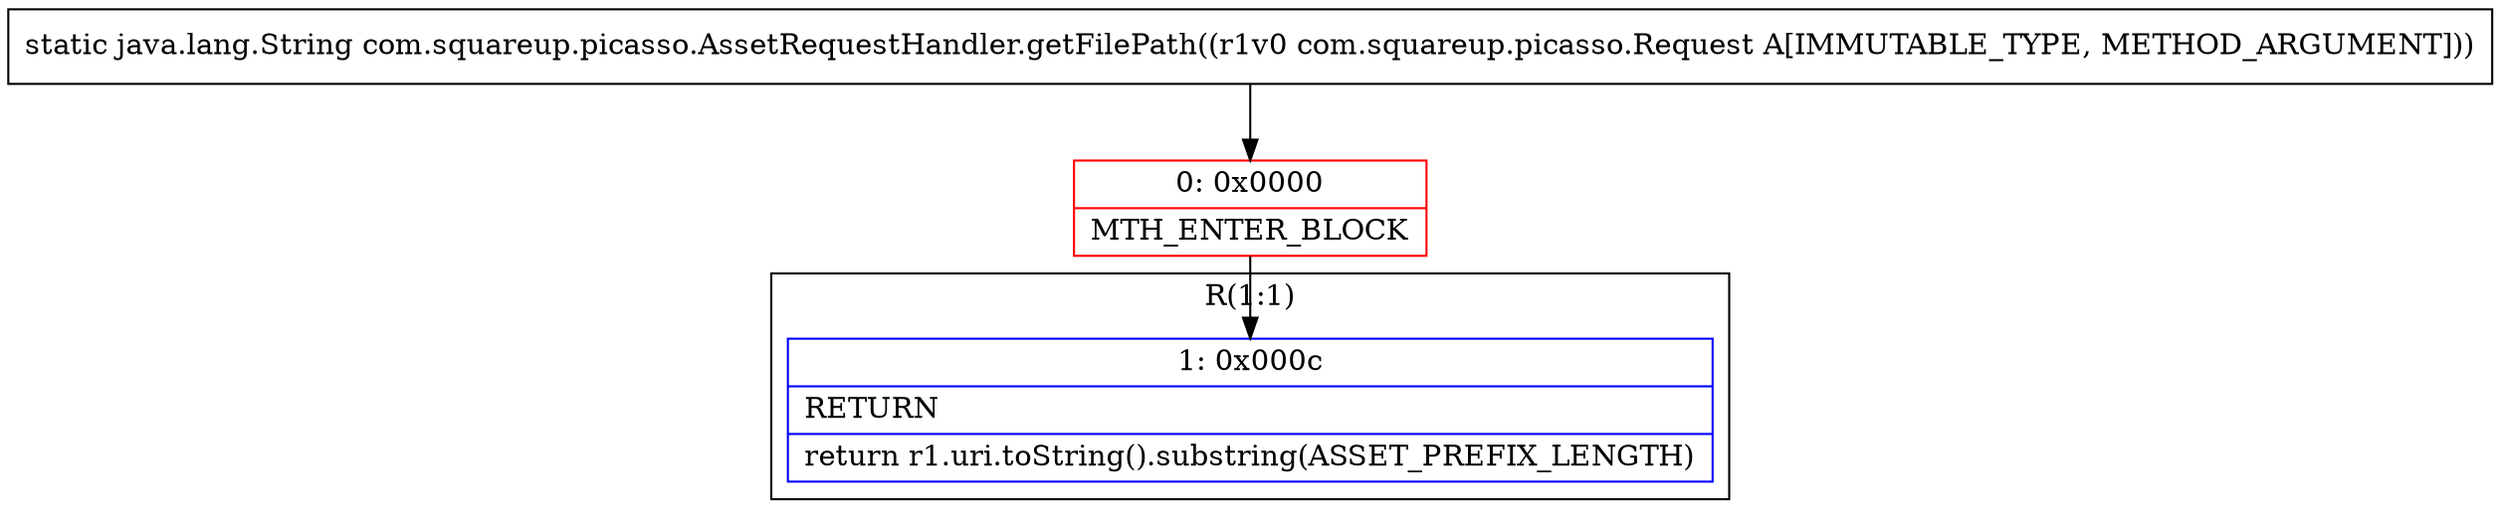 digraph "CFG forcom.squareup.picasso.AssetRequestHandler.getFilePath(Lcom\/squareup\/picasso\/Request;)Ljava\/lang\/String;" {
subgraph cluster_Region_518866309 {
label = "R(1:1)";
node [shape=record,color=blue];
Node_1 [shape=record,label="{1\:\ 0x000c|RETURN\l|return r1.uri.toString().substring(ASSET_PREFIX_LENGTH)\l}"];
}
Node_0 [shape=record,color=red,label="{0\:\ 0x0000|MTH_ENTER_BLOCK\l}"];
MethodNode[shape=record,label="{static java.lang.String com.squareup.picasso.AssetRequestHandler.getFilePath((r1v0 com.squareup.picasso.Request A[IMMUTABLE_TYPE, METHOD_ARGUMENT])) }"];
MethodNode -> Node_0;
Node_0 -> Node_1;
}

